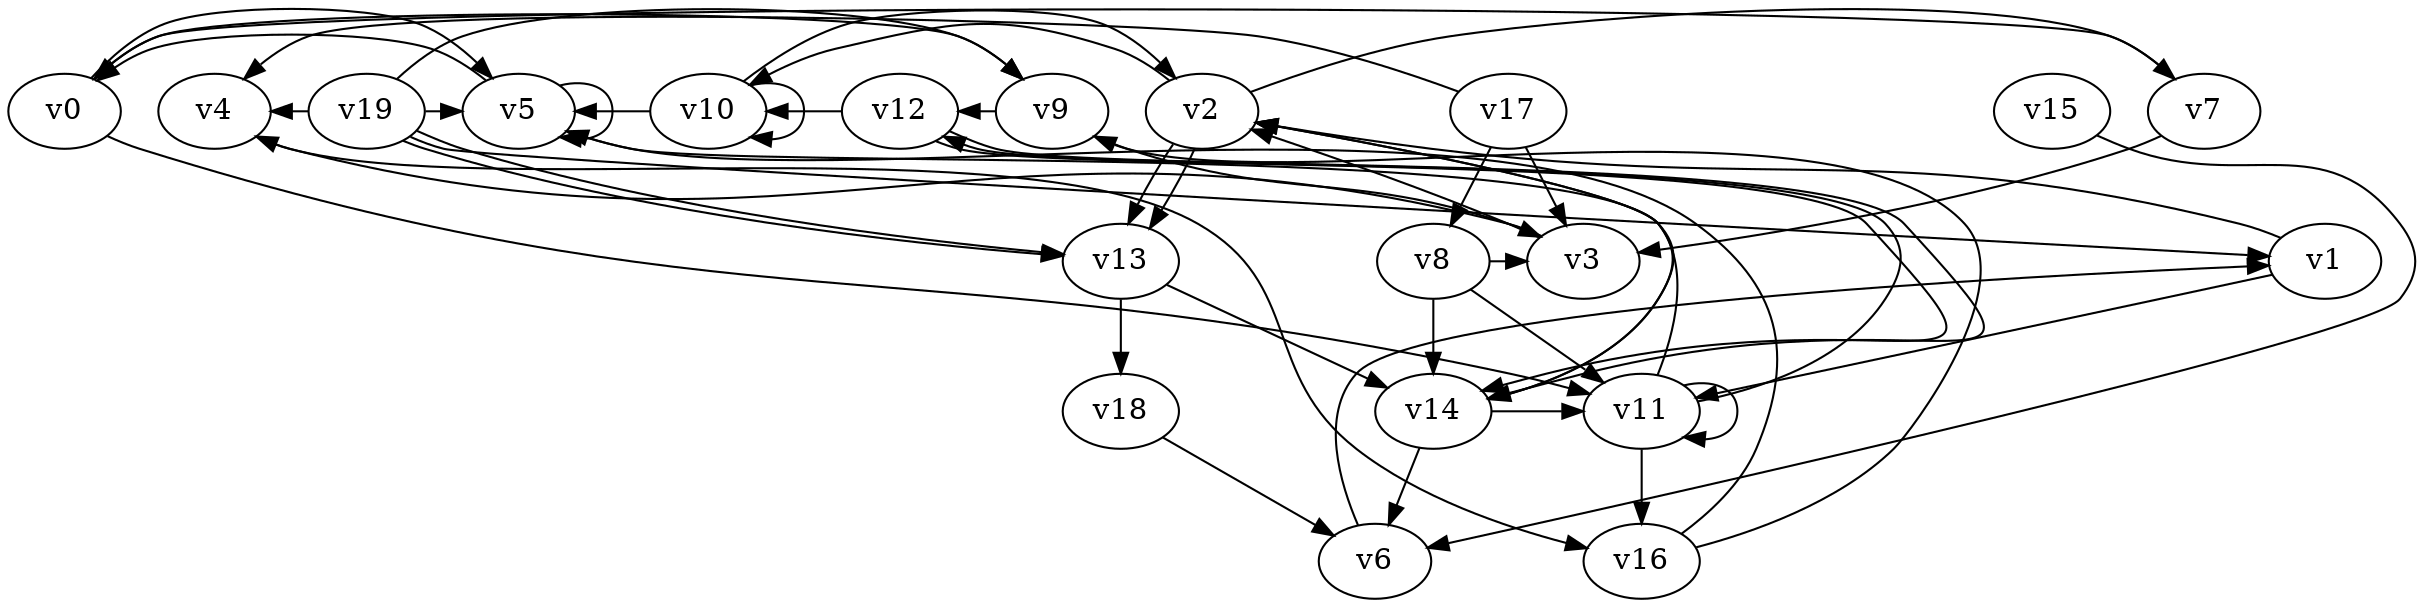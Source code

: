 // Benchmark game 17 - 20 vertices
digraph G {
    v0 [name="v0", player=1, target=1];
    v1 [name="v1", player=0];
    v2 [name="v2", player=0];
    v3 [name="v3", player=0];
    v4 [name="v4", player=1];
    v5 [name="v5", player=0];
    v6 [name="v6", player=0];
    v7 [name="v7", player=1, target=1];
    v8 [name="v8", player=0];
    v9 [name="v9", player=1];
    v10 [name="v10", player=0];
    v11 [name="v11", player=1];
    v12 [name="v12", player=0];
    v13 [name="v13", player=0];
    v14 [name="v14", player=0];
    v15 [name="v15", player=1];
    v16 [name="v16", player=1, target=1];
    v17 [name="v17", player=0];
    v18 [name="v18", player=0];
    v19 [name="v19", player=1];

    v0 -> v9 [constraint="time == 19"];
    v1 -> v11;
    v2 -> v13;
    v3 -> v2 [constraint="time % 4 == 0"];
    v4 -> v16 [constraint="time % 6 == 4"];
    v5 -> v0 [constraint="time == 15"];
    v6 -> v1 [constraint="time % 4 == 2"];
    v7 -> v0 [constraint="time == 2"];
    v8 -> v11;
    v9 -> v3 [constraint="time >= 12"];
    v10 -> v10;
    v11 -> v11 [constraint="time % 3 == 2"];
    v12 -> v14 [constraint="(time % 2 == 0) || (time % 3 == 2)"];
    v13 -> v14;
    v14 -> v6;
    v15 -> v6 [constraint="time <= 15"];
    v16 -> v9 [constraint="time % 6 == 3"];
    v17 -> v8;
    v18 -> v6;
    v19 -> v1 [constraint="time <= 15"];
    v8 -> v3 [constraint="time >= 7"];
    v12 -> v14 [constraint="time <= 17"];
    v10 -> v5 [constraint="time == 15"];
    v11 -> v16;
    v2 -> v13;
    v19 -> v5 [constraint="time % 4 == 0"];
    v2 -> v10 [constraint="time % 4 == 3"];
    v19 -> v13;
    v14 -> v11 [constraint="time == 11"];
    v19 -> v13;
    v1 -> v2 [constraint="time % 5 == 2"];
    v16 -> v5 [constraint="(time % 4 == 1) || (time % 3 == 0)"];
    v2 -> v7 [constraint="time >= 6"];
    v11 -> v12 [constraint="time <= 6"];
    v19 -> v4 [constraint="time % 4 == 2"];
    v14 -> v2 [constraint="time % 6 == 2"];
    v12 -> v10 [constraint="time % 3 == 0"];
    v0 -> v5 [constraint="time == 12"];
    v17 -> v3;
    v8 -> v14;
    v19 -> v9 [constraint="time % 5 == 1"];
    v3 -> v4 [constraint="time <= 19"];
    v5 -> v14 [constraint="(time >= 6) && (time <= 25)"];
    v11 -> v2 [constraint="time % 4 == 2"];
    v5 -> v5 [constraint="time >= 9"];
    v7 -> v3 [constraint="(time >= 4) && (time <= 22)"];
    v0 -> v11 [constraint="time % 4 == 3"];
    v17 -> v4 [constraint="time % 2 == 0"];
    v9 -> v12 [constraint="(time >= 9) && (time <= 21)"];
    v13 -> v18;
    v10 -> v2 [constraint="time == 16"];
}
